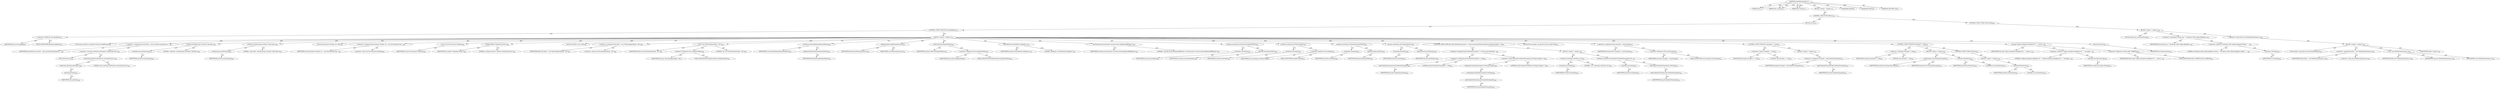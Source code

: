 digraph "buildWebsphereJar" {  
"111669149724" [label = <(METHOD,buildWebsphereJar)<SUB>577</SUB>> ]
"115964117018" [label = <(PARAM,this)<SUB>577</SUB>> ]
"115964117052" [label = <(PARAM,File sourceJar)<SUB>577</SUB>> ]
"115964117053" [label = <(PARAM,File destJar)<SUB>577</SUB>> ]
"25769803832" [label = <(BLOCK,&lt;empty&gt;,&lt;empty&gt;)<SUB>577</SUB>> ]
"47244640282" [label = <(CONTROL_STRUCTURE,TRY,try)<SUB>578</SUB>> ]
"25769803833" [label = <(BLOCK,try,try)<SUB>578</SUB>> ]
"47244640283" [label = <(CONTROL_STRUCTURE,IF,if (this.ejbdeploy))<SUB>579</SUB>> ]
"30064771296" [label = <(&lt;operator&gt;.fieldAccess,this.ejbdeploy)<SUB>579</SUB>> ]
"68719476935" [label = <(IDENTIFIER,this,if (this.ejbdeploy))> ]
"55834574914" [label = <(FIELD_IDENTIFIER,ejbdeploy,ejbdeploy)<SUB>579</SUB>> ]
"25769803834" [label = <(BLOCK,&lt;empty&gt;,&lt;empty&gt;)<SUB>579</SUB>> ]
"94489280528" [label = <(LOCAL,Java javaTask: org.apache.tools.ant.taskdefs.Java)<SUB>580</SUB>> ]
"30064771297" [label = <(&lt;operator&gt;.assignment,Java javaTask = (Java) getTask().getProject().c...)<SUB>580</SUB>> ]
"68719476936" [label = <(IDENTIFIER,javaTask,Java javaTask = (Java) getTask().getProject().c...)<SUB>580</SUB>> ]
"30064771298" [label = <(&lt;operator&gt;.cast,(Java) getTask().getProject().createTask(&quot;java&quot;))<SUB>580</SUB>> ]
"180388626444" [label = <(TYPE_REF,Java,Java)<SUB>580</SUB>> ]
"30064771299" [label = <(createTask,getTask().getProject().createTask(&quot;java&quot;))<SUB>580</SUB>> ]
"30064771300" [label = <(getProject,getTask().getProject())<SUB>580</SUB>> ]
"30064771301" [label = <(getTask,getTask())<SUB>580</SUB>> ]
"68719476774" [label = <(IDENTIFIER,this,getTask())<SUB>580</SUB>> ]
"90194313260" [label = <(LITERAL,&quot;java&quot;,getTask().getProject().createTask(&quot;java&quot;))<SUB>580</SUB>> ]
"30064771302" [label = <(setValue,createJvmarg().setValue(&quot;-Xms64m&quot;))<SUB>582</SUB>> ]
"30064771303" [label = <(createJvmarg,createJvmarg())<SUB>582</SUB>> ]
"68719476937" [label = <(IDENTIFIER,javaTask,createJvmarg())<SUB>582</SUB>> ]
"90194313261" [label = <(LITERAL,&quot;-Xms64m&quot;,createJvmarg().setValue(&quot;-Xms64m&quot;))<SUB>582</SUB>> ]
"30064771304" [label = <(setValue,createJvmarg().setValue(&quot;-Xmx128m&quot;))<SUB>583</SUB>> ]
"30064771305" [label = <(createJvmarg,createJvmarg())<SUB>583</SUB>> ]
"68719476938" [label = <(IDENTIFIER,javaTask,createJvmarg())<SUB>583</SUB>> ]
"90194313262" [label = <(LITERAL,&quot;-Xmx128m&quot;,createJvmarg().setValue(&quot;-Xmx128m&quot;))<SUB>583</SUB>> ]
"94489280529" [label = <(LOCAL,Environment.Variable var: ANY)<SUB>586</SUB>> ]
"30064771306" [label = <(&lt;operator&gt;.assignment,Environment.Variable var = new Environment.Vari...)<SUB>586</SUB>> ]
"68719476939" [label = <(IDENTIFIER,var,Environment.Variable var = new Environment.Vari...)<SUB>586</SUB>> ]
"30064771307" [label = <(&lt;operator&gt;.alloc,new Environment.Variable())<SUB>586</SUB>> ]
"30064771308" [label = <(&lt;init&gt;,new Environment.Variable())<SUB>586</SUB>> ]
"68719476940" [label = <(IDENTIFIER,var,new Environment.Variable())<SUB>586</SUB>> ]
"30064771309" [label = <(setKey,setKey(&quot;websphere.lib.dir&quot;))<SUB>588</SUB>> ]
"68719476941" [label = <(IDENTIFIER,var,setKey(&quot;websphere.lib.dir&quot;))<SUB>588</SUB>> ]
"90194313263" [label = <(LITERAL,&quot;websphere.lib.dir&quot;,setKey(&quot;websphere.lib.dir&quot;))<SUB>588</SUB>> ]
"94489280530" [label = <(LOCAL,File libdir: java.io.File)<SUB>589</SUB>> ]
"30064771310" [label = <(&lt;operator&gt;.assignment,File libdir = new File(websphereHome, &quot;lib&quot;))<SUB>589</SUB>> ]
"68719476942" [label = <(IDENTIFIER,libdir,File libdir = new File(websphereHome, &quot;lib&quot;))<SUB>589</SUB>> ]
"30064771311" [label = <(&lt;operator&gt;.alloc,new File(websphereHome, &quot;lib&quot;))<SUB>589</SUB>> ]
"30064771312" [label = <(&lt;init&gt;,new File(websphereHome, &quot;lib&quot;))<SUB>589</SUB>> ]
"68719476943" [label = <(IDENTIFIER,libdir,new File(websphereHome, &quot;lib&quot;))<SUB>589</SUB>> ]
"30064771313" [label = <(&lt;operator&gt;.fieldAccess,this.websphereHome)<SUB>589</SUB>> ]
"68719476944" [label = <(IDENTIFIER,this,new File(websphereHome, &quot;lib&quot;))> ]
"55834574915" [label = <(FIELD_IDENTIFIER,websphereHome,websphereHome)<SUB>589</SUB>> ]
"90194313264" [label = <(LITERAL,&quot;lib&quot;,new File(websphereHome, &quot;lib&quot;))<SUB>589</SUB>> ]
"30064771314" [label = <(setValue,setValue(libdir.getAbsolutePath()))<SUB>590</SUB>> ]
"68719476945" [label = <(IDENTIFIER,var,setValue(libdir.getAbsolutePath()))<SUB>590</SUB>> ]
"30064771315" [label = <(getAbsolutePath,libdir.getAbsolutePath())<SUB>590</SUB>> ]
"68719476946" [label = <(IDENTIFIER,libdir,libdir.getAbsolutePath())<SUB>590</SUB>> ]
"30064771316" [label = <(addSysproperty,addSysproperty(var))<SUB>591</SUB>> ]
"68719476947" [label = <(IDENTIFIER,javaTask,addSysproperty(var))<SUB>591</SUB>> ]
"68719476948" [label = <(IDENTIFIER,var,addSysproperty(var))<SUB>591</SUB>> ]
"30064771317" [label = <(setDir,setDir(websphereHome))<SUB>594</SUB>> ]
"68719476949" [label = <(IDENTIFIER,javaTask,setDir(websphereHome))<SUB>594</SUB>> ]
"30064771318" [label = <(&lt;operator&gt;.fieldAccess,this.websphereHome)<SUB>594</SUB>> ]
"68719476950" [label = <(IDENTIFIER,this,setDir(websphereHome))> ]
"55834574916" [label = <(FIELD_IDENTIFIER,websphereHome,websphereHome)<SUB>594</SUB>> ]
"30064771319" [label = <(setTaskName,setTaskName(&quot;ejbdeploy&quot;))<SUB>597</SUB>> ]
"68719476951" [label = <(IDENTIFIER,javaTask,setTaskName(&quot;ejbdeploy&quot;))<SUB>597</SUB>> ]
"90194313265" [label = <(LITERAL,&quot;ejbdeploy&quot;,setTaskName(&quot;ejbdeploy&quot;))<SUB>597</SUB>> ]
"30064771320" [label = <(setClassname,setClassname(&quot;com.ibm.etools.ejbdeploy.EJBDeploy&quot;))<SUB>598</SUB>> ]
"68719476952" [label = <(IDENTIFIER,javaTask,setClassname(&quot;com.ibm.etools.ejbdeploy.EJBDeploy&quot;))<SUB>598</SUB>> ]
"90194313266" [label = <(LITERAL,&quot;com.ibm.etools.ejbdeploy.EJBDeploy&quot;,setClassname(&quot;com.ibm.etools.ejbdeploy.EJBDeploy&quot;))<SUB>598</SUB>> ]
"30064771321" [label = <(setValue,createArg().setValue(sourceJar.getPath()))<SUB>600</SUB>> ]
"30064771322" [label = <(createArg,createArg())<SUB>600</SUB>> ]
"68719476953" [label = <(IDENTIFIER,javaTask,createArg())<SUB>600</SUB>> ]
"30064771323" [label = <(getPath,sourceJar.getPath())<SUB>600</SUB>> ]
"68719476954" [label = <(IDENTIFIER,sourceJar,sourceJar.getPath())<SUB>600</SUB>> ]
"30064771324" [label = <(setValue,createArg().setValue(tempdir))<SUB>601</SUB>> ]
"30064771325" [label = <(createArg,createArg())<SUB>601</SUB>> ]
"68719476955" [label = <(IDENTIFIER,javaTask,createArg())<SUB>601</SUB>> ]
"30064771326" [label = <(&lt;operator&gt;.fieldAccess,this.tempdir)<SUB>601</SUB>> ]
"68719476956" [label = <(IDENTIFIER,this,createArg().setValue(tempdir))> ]
"55834574917" [label = <(FIELD_IDENTIFIER,tempdir,tempdir)<SUB>601</SUB>> ]
"30064771327" [label = <(setValue,createArg().setValue(destJar.getPath()))<SUB>602</SUB>> ]
"30064771328" [label = <(createArg,createArg())<SUB>602</SUB>> ]
"68719476957" [label = <(IDENTIFIER,javaTask,createArg())<SUB>602</SUB>> ]
"30064771329" [label = <(getPath,destJar.getPath())<SUB>602</SUB>> ]
"68719476958" [label = <(IDENTIFIER,destJar,destJar.getPath())<SUB>602</SUB>> ]
"30064771330" [label = <(setLine,createArg().setLine(getOptions()))<SUB>603</SUB>> ]
"30064771331" [label = <(createArg,createArg())<SUB>603</SUB>> ]
"68719476959" [label = <(IDENTIFIER,javaTask,createArg())<SUB>603</SUB>> ]
"30064771332" [label = <(getOptions,this.getOptions())<SUB>603</SUB>> ]
"68719476775" [label = <(IDENTIFIER,this,this.getOptions())<SUB>603</SUB>> ]
"47244640284" [label = <(CONTROL_STRUCTURE,IF,if (getCombinedClasspath() != null &amp;&amp; getCombinedClasspath().toString().length() &gt; 0))<SUB>604</SUB>> ]
"30064771333" [label = <(&lt;operator&gt;.logicalAnd,getCombinedClasspath() != null &amp;&amp; getCombinedCl...)<SUB>604</SUB>> ]
"30064771334" [label = <(&lt;operator&gt;.notEquals,getCombinedClasspath() != null)<SUB>604</SUB>> ]
"30064771335" [label = <(getCombinedClasspath,getCombinedClasspath())<SUB>604</SUB>> ]
"68719476776" [label = <(IDENTIFIER,this,getCombinedClasspath())<SUB>604</SUB>> ]
"90194313267" [label = <(LITERAL,null,getCombinedClasspath() != null)<SUB>604</SUB>> ]
"30064771336" [label = <(&lt;operator&gt;.greaterThan,getCombinedClasspath().toString().length() &gt; 0)<SUB>605</SUB>> ]
"30064771337" [label = <(length,getCombinedClasspath().toString().length())<SUB>605</SUB>> ]
"30064771338" [label = <(toString,getCombinedClasspath().toString())<SUB>605</SUB>> ]
"30064771339" [label = <(getCombinedClasspath,getCombinedClasspath())<SUB>605</SUB>> ]
"68719476777" [label = <(IDENTIFIER,this,getCombinedClasspath())<SUB>605</SUB>> ]
"90194313268" [label = <(LITERAL,0,getCombinedClasspath().toString().length() &gt; 0)<SUB>605</SUB>> ]
"25769803835" [label = <(BLOCK,&lt;empty&gt;,&lt;empty&gt;)<SUB>605</SUB>> ]
"30064771340" [label = <(setValue,createArg().setValue(&quot;-cp&quot;))<SUB>606</SUB>> ]
"30064771341" [label = <(createArg,createArg())<SUB>606</SUB>> ]
"68719476960" [label = <(IDENTIFIER,javaTask,createArg())<SUB>606</SUB>> ]
"90194313269" [label = <(LITERAL,&quot;-cp&quot;,createArg().setValue(&quot;-cp&quot;))<SUB>606</SUB>> ]
"30064771342" [label = <(setValue,createArg().setValue(getCombinedClasspath().toS...)<SUB>607</SUB>> ]
"30064771343" [label = <(createArg,createArg())<SUB>607</SUB>> ]
"68719476961" [label = <(IDENTIFIER,javaTask,createArg())<SUB>607</SUB>> ]
"30064771344" [label = <(toString,getCombinedClasspath().toString())<SUB>607</SUB>> ]
"30064771345" [label = <(getCombinedClasspath,getCombinedClasspath())<SUB>607</SUB>> ]
"68719476778" [label = <(IDENTIFIER,this,getCombinedClasspath())<SUB>607</SUB>> ]
"94489280531" [label = <(LOCAL,Path classpath: org.apache.tools.ant.types.Path)<SUB>610</SUB>> ]
"30064771346" [label = <(&lt;operator&gt;.assignment,Path classpath = wasClasspath)<SUB>610</SUB>> ]
"68719476962" [label = <(IDENTIFIER,classpath,Path classpath = wasClasspath)<SUB>610</SUB>> ]
"30064771347" [label = <(&lt;operator&gt;.fieldAccess,this.wasClasspath)<SUB>610</SUB>> ]
"68719476963" [label = <(IDENTIFIER,this,Path classpath = wasClasspath)> ]
"55834574918" [label = <(FIELD_IDENTIFIER,wasClasspath,wasClasspath)<SUB>610</SUB>> ]
"47244640285" [label = <(CONTROL_STRUCTURE,IF,if (classpath == null))<SUB>612</SUB>> ]
"30064771348" [label = <(&lt;operator&gt;.equals,classpath == null)<SUB>612</SUB>> ]
"68719476964" [label = <(IDENTIFIER,classpath,classpath == null)<SUB>612</SUB>> ]
"90194313270" [label = <(LITERAL,null,classpath == null)<SUB>612</SUB>> ]
"25769803836" [label = <(BLOCK,&lt;empty&gt;,&lt;empty&gt;)<SUB>612</SUB>> ]
"30064771349" [label = <(&lt;operator&gt;.assignment,classpath = getCombinedClasspath())<SUB>613</SUB>> ]
"68719476965" [label = <(IDENTIFIER,classpath,classpath = getCombinedClasspath())<SUB>613</SUB>> ]
"30064771350" [label = <(getCombinedClasspath,getCombinedClasspath())<SUB>613</SUB>> ]
"68719476779" [label = <(IDENTIFIER,this,getCombinedClasspath())<SUB>613</SUB>> ]
"47244640286" [label = <(CONTROL_STRUCTURE,IF,if (classpath != null))<SUB>616</SUB>> ]
"30064771351" [label = <(&lt;operator&gt;.notEquals,classpath != null)<SUB>616</SUB>> ]
"68719476966" [label = <(IDENTIFIER,classpath,classpath != null)<SUB>616</SUB>> ]
"90194313271" [label = <(LITERAL,null,classpath != null)<SUB>616</SUB>> ]
"25769803837" [label = <(BLOCK,&lt;empty&gt;,&lt;empty&gt;)<SUB>616</SUB>> ]
"30064771352" [label = <(setClasspath,setClasspath(classpath))<SUB>617</SUB>> ]
"68719476967" [label = <(IDENTIFIER,javaTask,setClasspath(classpath))<SUB>617</SUB>> ]
"68719476968" [label = <(IDENTIFIER,classpath,setClasspath(classpath))<SUB>617</SUB>> ]
"30064771353" [label = <(setFork,setFork(true))<SUB>618</SUB>> ]
"68719476969" [label = <(IDENTIFIER,javaTask,setFork(true))<SUB>618</SUB>> ]
"90194313272" [label = <(LITERAL,true,setFork(true))<SUB>618</SUB>> ]
"47244640287" [label = <(CONTROL_STRUCTURE,ELSE,else)<SUB>619</SUB>> ]
"25769803838" [label = <(BLOCK,&lt;empty&gt;,&lt;empty&gt;)<SUB>619</SUB>> ]
"30064771354" [label = <(setFork,setFork(true))<SUB>620</SUB>> ]
"68719476970" [label = <(IDENTIFIER,javaTask,setFork(true))<SUB>620</SUB>> ]
"90194313273" [label = <(LITERAL,true,setFork(true))<SUB>620</SUB>> ]
"30064771355" [label = <(log,log(&quot;Calling websphere.ejbdeploy for &quot; + source...)<SUB>623</SUB>> ]
"68719476780" [label = <(IDENTIFIER,this,log(&quot;Calling websphere.ejbdeploy for &quot; + source...)<SUB>623</SUB>> ]
"30064771356" [label = <(&lt;operator&gt;.addition,&quot;Calling websphere.ejbdeploy for &quot; + sourceJar....)<SUB>623</SUB>> ]
"90194313274" [label = <(LITERAL,&quot;Calling websphere.ejbdeploy for &quot;,&quot;Calling websphere.ejbdeploy for &quot; + sourceJar....)<SUB>623</SUB>> ]
"30064771357" [label = <(toString,sourceJar.toString())<SUB>623</SUB>> ]
"68719476971" [label = <(IDENTIFIER,sourceJar,sourceJar.toString())<SUB>623</SUB>> ]
"30064771358" [label = <(&lt;operator&gt;.fieldAccess,Project.MSG_VERBOSE)<SUB>624</SUB>> ]
"68719476972" [label = <(IDENTIFIER,Project,log(&quot;Calling websphere.ejbdeploy for &quot; + source...)<SUB>624</SUB>> ]
"55834574919" [label = <(FIELD_IDENTIFIER,MSG_VERBOSE,MSG_VERBOSE)<SUB>624</SUB>> ]
"30064771359" [label = <(execute,execute())<SUB>626</SUB>> ]
"68719476973" [label = <(IDENTIFIER,javaTask,execute())<SUB>626</SUB>> ]
"47244640288" [label = <(CONTROL_STRUCTURE,CATCH,catch)<SUB>628</SUB>> ]
"25769803839" [label = <(BLOCK,&lt;empty&gt;,&lt;empty&gt;)<SUB>628</SUB>> ]
"94489280532" [label = <(LOCAL,String msg: java.lang.String)<SUB>630</SUB>> ]
"30064771360" [label = <(&lt;operator&gt;.assignment,String msg = &quot;Exception while calling ejbdeploy...)<SUB>630</SUB>> ]
"68719476974" [label = <(IDENTIFIER,msg,String msg = &quot;Exception while calling ejbdeploy...)<SUB>630</SUB>> ]
"30064771361" [label = <(&lt;operator&gt;.addition,&quot;Exception while calling ejbdeploy. Details: &quot; ...)<SUB>630</SUB>> ]
"90194313275" [label = <(LITERAL,&quot;Exception while calling ejbdeploy. Details: &quot;,&quot;Exception while calling ejbdeploy. Details: &quot; ...)<SUB>630</SUB>> ]
"30064771362" [label = <(toString,e.toString())<SUB>630</SUB>> ]
"68719476975" [label = <(IDENTIFIER,e,e.toString())<SUB>630</SUB>> ]
"30064771363" [label = <(&lt;operator&gt;.throw,throw new BuildException(msg, e);)<SUB>632</SUB>> ]
"25769803840" [label = <(BLOCK,&lt;empty&gt;,&lt;empty&gt;)<SUB>632</SUB>> ]
"94489280533" [label = <(LOCAL,$obj2: org.apache.tools.ant.BuildException)<SUB>632</SUB>> ]
"30064771364" [label = <(&lt;operator&gt;.assignment,$obj2 = new BuildException(msg, e))<SUB>632</SUB>> ]
"68719476976" [label = <(IDENTIFIER,$obj2,$obj2 = new BuildException(msg, e))<SUB>632</SUB>> ]
"30064771365" [label = <(&lt;operator&gt;.alloc,new BuildException(msg, e))<SUB>632</SUB>> ]
"30064771366" [label = <(&lt;init&gt;,new BuildException(msg, e))<SUB>632</SUB>> ]
"68719476977" [label = <(IDENTIFIER,$obj2,new BuildException(msg, e))<SUB>632</SUB>> ]
"68719476978" [label = <(IDENTIFIER,msg,new BuildException(msg, e))<SUB>632</SUB>> ]
"68719476979" [label = <(IDENTIFIER,e,new BuildException(msg, e))<SUB>632</SUB>> ]
"68719476980" [label = <(IDENTIFIER,$obj2,&lt;empty&gt;)<SUB>632</SUB>> ]
"133143986266" [label = <(MODIFIER,PRIVATE)> ]
"133143986267" [label = <(MODIFIER,VIRTUAL)> ]
"128849018908" [label = <(METHOD_RETURN,void)<SUB>577</SUB>> ]
  "111669149724" -> "115964117018"  [ label = "AST: "] 
  "111669149724" -> "115964117052"  [ label = "AST: "] 
  "111669149724" -> "115964117053"  [ label = "AST: "] 
  "111669149724" -> "25769803832"  [ label = "AST: "] 
  "111669149724" -> "133143986266"  [ label = "AST: "] 
  "111669149724" -> "133143986267"  [ label = "AST: "] 
  "111669149724" -> "128849018908"  [ label = "AST: "] 
  "25769803832" -> "47244640282"  [ label = "AST: "] 
  "47244640282" -> "25769803833"  [ label = "AST: "] 
  "47244640282" -> "47244640288"  [ label = "AST: "] 
  "25769803833" -> "47244640283"  [ label = "AST: "] 
  "47244640283" -> "30064771296"  [ label = "AST: "] 
  "47244640283" -> "25769803834"  [ label = "AST: "] 
  "30064771296" -> "68719476935"  [ label = "AST: "] 
  "30064771296" -> "55834574914"  [ label = "AST: "] 
  "25769803834" -> "94489280528"  [ label = "AST: "] 
  "25769803834" -> "30064771297"  [ label = "AST: "] 
  "25769803834" -> "30064771302"  [ label = "AST: "] 
  "25769803834" -> "30064771304"  [ label = "AST: "] 
  "25769803834" -> "94489280529"  [ label = "AST: "] 
  "25769803834" -> "30064771306"  [ label = "AST: "] 
  "25769803834" -> "30064771308"  [ label = "AST: "] 
  "25769803834" -> "30064771309"  [ label = "AST: "] 
  "25769803834" -> "94489280530"  [ label = "AST: "] 
  "25769803834" -> "30064771310"  [ label = "AST: "] 
  "25769803834" -> "30064771312"  [ label = "AST: "] 
  "25769803834" -> "30064771314"  [ label = "AST: "] 
  "25769803834" -> "30064771316"  [ label = "AST: "] 
  "25769803834" -> "30064771317"  [ label = "AST: "] 
  "25769803834" -> "30064771319"  [ label = "AST: "] 
  "25769803834" -> "30064771320"  [ label = "AST: "] 
  "25769803834" -> "30064771321"  [ label = "AST: "] 
  "25769803834" -> "30064771324"  [ label = "AST: "] 
  "25769803834" -> "30064771327"  [ label = "AST: "] 
  "25769803834" -> "30064771330"  [ label = "AST: "] 
  "25769803834" -> "47244640284"  [ label = "AST: "] 
  "25769803834" -> "94489280531"  [ label = "AST: "] 
  "25769803834" -> "30064771346"  [ label = "AST: "] 
  "25769803834" -> "47244640285"  [ label = "AST: "] 
  "25769803834" -> "47244640286"  [ label = "AST: "] 
  "25769803834" -> "30064771355"  [ label = "AST: "] 
  "25769803834" -> "30064771359"  [ label = "AST: "] 
  "30064771297" -> "68719476936"  [ label = "AST: "] 
  "30064771297" -> "30064771298"  [ label = "AST: "] 
  "30064771298" -> "180388626444"  [ label = "AST: "] 
  "30064771298" -> "30064771299"  [ label = "AST: "] 
  "30064771299" -> "30064771300"  [ label = "AST: "] 
  "30064771299" -> "90194313260"  [ label = "AST: "] 
  "30064771300" -> "30064771301"  [ label = "AST: "] 
  "30064771301" -> "68719476774"  [ label = "AST: "] 
  "30064771302" -> "30064771303"  [ label = "AST: "] 
  "30064771302" -> "90194313261"  [ label = "AST: "] 
  "30064771303" -> "68719476937"  [ label = "AST: "] 
  "30064771304" -> "30064771305"  [ label = "AST: "] 
  "30064771304" -> "90194313262"  [ label = "AST: "] 
  "30064771305" -> "68719476938"  [ label = "AST: "] 
  "30064771306" -> "68719476939"  [ label = "AST: "] 
  "30064771306" -> "30064771307"  [ label = "AST: "] 
  "30064771308" -> "68719476940"  [ label = "AST: "] 
  "30064771309" -> "68719476941"  [ label = "AST: "] 
  "30064771309" -> "90194313263"  [ label = "AST: "] 
  "30064771310" -> "68719476942"  [ label = "AST: "] 
  "30064771310" -> "30064771311"  [ label = "AST: "] 
  "30064771312" -> "68719476943"  [ label = "AST: "] 
  "30064771312" -> "30064771313"  [ label = "AST: "] 
  "30064771312" -> "90194313264"  [ label = "AST: "] 
  "30064771313" -> "68719476944"  [ label = "AST: "] 
  "30064771313" -> "55834574915"  [ label = "AST: "] 
  "30064771314" -> "68719476945"  [ label = "AST: "] 
  "30064771314" -> "30064771315"  [ label = "AST: "] 
  "30064771315" -> "68719476946"  [ label = "AST: "] 
  "30064771316" -> "68719476947"  [ label = "AST: "] 
  "30064771316" -> "68719476948"  [ label = "AST: "] 
  "30064771317" -> "68719476949"  [ label = "AST: "] 
  "30064771317" -> "30064771318"  [ label = "AST: "] 
  "30064771318" -> "68719476950"  [ label = "AST: "] 
  "30064771318" -> "55834574916"  [ label = "AST: "] 
  "30064771319" -> "68719476951"  [ label = "AST: "] 
  "30064771319" -> "90194313265"  [ label = "AST: "] 
  "30064771320" -> "68719476952"  [ label = "AST: "] 
  "30064771320" -> "90194313266"  [ label = "AST: "] 
  "30064771321" -> "30064771322"  [ label = "AST: "] 
  "30064771321" -> "30064771323"  [ label = "AST: "] 
  "30064771322" -> "68719476953"  [ label = "AST: "] 
  "30064771323" -> "68719476954"  [ label = "AST: "] 
  "30064771324" -> "30064771325"  [ label = "AST: "] 
  "30064771324" -> "30064771326"  [ label = "AST: "] 
  "30064771325" -> "68719476955"  [ label = "AST: "] 
  "30064771326" -> "68719476956"  [ label = "AST: "] 
  "30064771326" -> "55834574917"  [ label = "AST: "] 
  "30064771327" -> "30064771328"  [ label = "AST: "] 
  "30064771327" -> "30064771329"  [ label = "AST: "] 
  "30064771328" -> "68719476957"  [ label = "AST: "] 
  "30064771329" -> "68719476958"  [ label = "AST: "] 
  "30064771330" -> "30064771331"  [ label = "AST: "] 
  "30064771330" -> "30064771332"  [ label = "AST: "] 
  "30064771331" -> "68719476959"  [ label = "AST: "] 
  "30064771332" -> "68719476775"  [ label = "AST: "] 
  "47244640284" -> "30064771333"  [ label = "AST: "] 
  "47244640284" -> "25769803835"  [ label = "AST: "] 
  "30064771333" -> "30064771334"  [ label = "AST: "] 
  "30064771333" -> "30064771336"  [ label = "AST: "] 
  "30064771334" -> "30064771335"  [ label = "AST: "] 
  "30064771334" -> "90194313267"  [ label = "AST: "] 
  "30064771335" -> "68719476776"  [ label = "AST: "] 
  "30064771336" -> "30064771337"  [ label = "AST: "] 
  "30064771336" -> "90194313268"  [ label = "AST: "] 
  "30064771337" -> "30064771338"  [ label = "AST: "] 
  "30064771338" -> "30064771339"  [ label = "AST: "] 
  "30064771339" -> "68719476777"  [ label = "AST: "] 
  "25769803835" -> "30064771340"  [ label = "AST: "] 
  "25769803835" -> "30064771342"  [ label = "AST: "] 
  "30064771340" -> "30064771341"  [ label = "AST: "] 
  "30064771340" -> "90194313269"  [ label = "AST: "] 
  "30064771341" -> "68719476960"  [ label = "AST: "] 
  "30064771342" -> "30064771343"  [ label = "AST: "] 
  "30064771342" -> "30064771344"  [ label = "AST: "] 
  "30064771343" -> "68719476961"  [ label = "AST: "] 
  "30064771344" -> "30064771345"  [ label = "AST: "] 
  "30064771345" -> "68719476778"  [ label = "AST: "] 
  "30064771346" -> "68719476962"  [ label = "AST: "] 
  "30064771346" -> "30064771347"  [ label = "AST: "] 
  "30064771347" -> "68719476963"  [ label = "AST: "] 
  "30064771347" -> "55834574918"  [ label = "AST: "] 
  "47244640285" -> "30064771348"  [ label = "AST: "] 
  "47244640285" -> "25769803836"  [ label = "AST: "] 
  "30064771348" -> "68719476964"  [ label = "AST: "] 
  "30064771348" -> "90194313270"  [ label = "AST: "] 
  "25769803836" -> "30064771349"  [ label = "AST: "] 
  "30064771349" -> "68719476965"  [ label = "AST: "] 
  "30064771349" -> "30064771350"  [ label = "AST: "] 
  "30064771350" -> "68719476779"  [ label = "AST: "] 
  "47244640286" -> "30064771351"  [ label = "AST: "] 
  "47244640286" -> "25769803837"  [ label = "AST: "] 
  "47244640286" -> "47244640287"  [ label = "AST: "] 
  "30064771351" -> "68719476966"  [ label = "AST: "] 
  "30064771351" -> "90194313271"  [ label = "AST: "] 
  "25769803837" -> "30064771352"  [ label = "AST: "] 
  "25769803837" -> "30064771353"  [ label = "AST: "] 
  "30064771352" -> "68719476967"  [ label = "AST: "] 
  "30064771352" -> "68719476968"  [ label = "AST: "] 
  "30064771353" -> "68719476969"  [ label = "AST: "] 
  "30064771353" -> "90194313272"  [ label = "AST: "] 
  "47244640287" -> "25769803838"  [ label = "AST: "] 
  "25769803838" -> "30064771354"  [ label = "AST: "] 
  "30064771354" -> "68719476970"  [ label = "AST: "] 
  "30064771354" -> "90194313273"  [ label = "AST: "] 
  "30064771355" -> "68719476780"  [ label = "AST: "] 
  "30064771355" -> "30064771356"  [ label = "AST: "] 
  "30064771355" -> "30064771358"  [ label = "AST: "] 
  "30064771356" -> "90194313274"  [ label = "AST: "] 
  "30064771356" -> "30064771357"  [ label = "AST: "] 
  "30064771357" -> "68719476971"  [ label = "AST: "] 
  "30064771358" -> "68719476972"  [ label = "AST: "] 
  "30064771358" -> "55834574919"  [ label = "AST: "] 
  "30064771359" -> "68719476973"  [ label = "AST: "] 
  "47244640288" -> "25769803839"  [ label = "AST: "] 
  "25769803839" -> "94489280532"  [ label = "AST: "] 
  "25769803839" -> "30064771360"  [ label = "AST: "] 
  "25769803839" -> "30064771363"  [ label = "AST: "] 
  "30064771360" -> "68719476974"  [ label = "AST: "] 
  "30064771360" -> "30064771361"  [ label = "AST: "] 
  "30064771361" -> "90194313275"  [ label = "AST: "] 
  "30064771361" -> "30064771362"  [ label = "AST: "] 
  "30064771362" -> "68719476975"  [ label = "AST: "] 
  "30064771363" -> "25769803840"  [ label = "AST: "] 
  "25769803840" -> "94489280533"  [ label = "AST: "] 
  "25769803840" -> "30064771364"  [ label = "AST: "] 
  "25769803840" -> "30064771366"  [ label = "AST: "] 
  "25769803840" -> "68719476980"  [ label = "AST: "] 
  "30064771364" -> "68719476976"  [ label = "AST: "] 
  "30064771364" -> "30064771365"  [ label = "AST: "] 
  "30064771366" -> "68719476977"  [ label = "AST: "] 
  "30064771366" -> "68719476978"  [ label = "AST: "] 
  "30064771366" -> "68719476979"  [ label = "AST: "] 
  "111669149724" -> "115964117018"  [ label = "DDG: "] 
  "111669149724" -> "115964117052"  [ label = "DDG: "] 
  "111669149724" -> "115964117053"  [ label = "DDG: "] 
}
